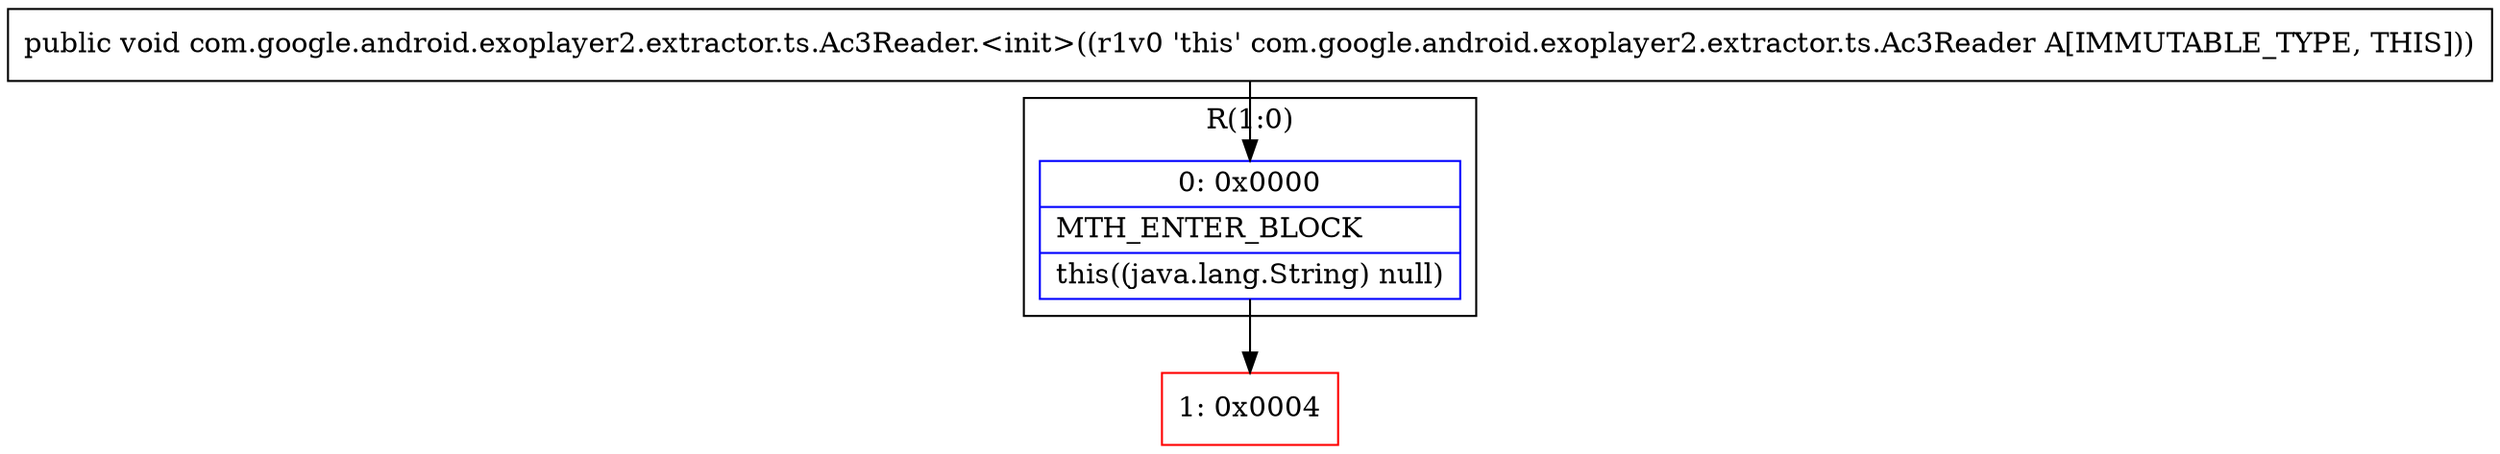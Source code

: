 digraph "CFG forcom.google.android.exoplayer2.extractor.ts.Ac3Reader.\<init\>()V" {
subgraph cluster_Region_1306203196 {
label = "R(1:0)";
node [shape=record,color=blue];
Node_0 [shape=record,label="{0\:\ 0x0000|MTH_ENTER_BLOCK\l|this((java.lang.String) null)\l}"];
}
Node_1 [shape=record,color=red,label="{1\:\ 0x0004}"];
MethodNode[shape=record,label="{public void com.google.android.exoplayer2.extractor.ts.Ac3Reader.\<init\>((r1v0 'this' com.google.android.exoplayer2.extractor.ts.Ac3Reader A[IMMUTABLE_TYPE, THIS])) }"];
MethodNode -> Node_0;
Node_0 -> Node_1;
}

